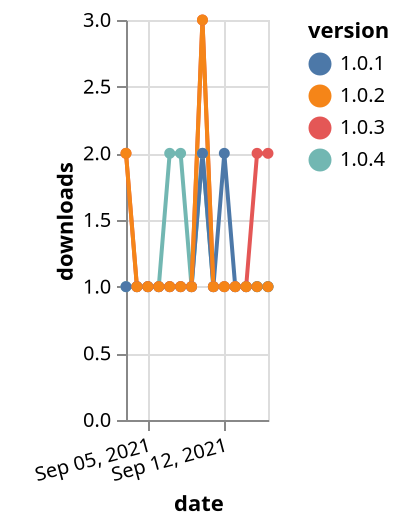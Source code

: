 {"$schema": "https://vega.github.io/schema/vega-lite/v5.json", "description": "A simple bar chart with embedded data.", "data": {"values": [{"date": "2021-09-03", "total": 202, "delta": 1, "version": "1.0.4"}, {"date": "2021-09-04", "total": 203, "delta": 1, "version": "1.0.4"}, {"date": "2021-09-05", "total": 204, "delta": 1, "version": "1.0.4"}, {"date": "2021-09-06", "total": 205, "delta": 1, "version": "1.0.4"}, {"date": "2021-09-07", "total": 207, "delta": 2, "version": "1.0.4"}, {"date": "2021-09-08", "total": 209, "delta": 2, "version": "1.0.4"}, {"date": "2021-09-09", "total": 210, "delta": 1, "version": "1.0.4"}, {"date": "2021-09-10", "total": 212, "delta": 2, "version": "1.0.4"}, {"date": "2021-09-11", "total": 213, "delta": 1, "version": "1.0.4"}, {"date": "2021-09-12", "total": 214, "delta": 1, "version": "1.0.4"}, {"date": "2021-09-13", "total": 215, "delta": 1, "version": "1.0.4"}, {"date": "2021-09-14", "total": 216, "delta": 1, "version": "1.0.4"}, {"date": "2021-09-15", "total": 217, "delta": 1, "version": "1.0.4"}, {"date": "2021-09-16", "total": 218, "delta": 1, "version": "1.0.4"}, {"date": "2021-09-03", "total": 192, "delta": 1, "version": "1.0.1"}, {"date": "2021-09-04", "total": 193, "delta": 1, "version": "1.0.1"}, {"date": "2021-09-05", "total": 194, "delta": 1, "version": "1.0.1"}, {"date": "2021-09-06", "total": 195, "delta": 1, "version": "1.0.1"}, {"date": "2021-09-07", "total": 196, "delta": 1, "version": "1.0.1"}, {"date": "2021-09-08", "total": 197, "delta": 1, "version": "1.0.1"}, {"date": "2021-09-09", "total": 198, "delta": 1, "version": "1.0.1"}, {"date": "2021-09-10", "total": 200, "delta": 2, "version": "1.0.1"}, {"date": "2021-09-11", "total": 201, "delta": 1, "version": "1.0.1"}, {"date": "2021-09-12", "total": 203, "delta": 2, "version": "1.0.1"}, {"date": "2021-09-13", "total": 204, "delta": 1, "version": "1.0.1"}, {"date": "2021-09-14", "total": 205, "delta": 1, "version": "1.0.1"}, {"date": "2021-09-15", "total": 206, "delta": 1, "version": "1.0.1"}, {"date": "2021-09-16", "total": 207, "delta": 1, "version": "1.0.1"}, {"date": "2021-09-03", "total": 267, "delta": 2, "version": "1.0.3"}, {"date": "2021-09-04", "total": 268, "delta": 1, "version": "1.0.3"}, {"date": "2021-09-05", "total": 269, "delta": 1, "version": "1.0.3"}, {"date": "2021-09-06", "total": 270, "delta": 1, "version": "1.0.3"}, {"date": "2021-09-07", "total": 271, "delta": 1, "version": "1.0.3"}, {"date": "2021-09-08", "total": 272, "delta": 1, "version": "1.0.3"}, {"date": "2021-09-09", "total": 273, "delta": 1, "version": "1.0.3"}, {"date": "2021-09-10", "total": 276, "delta": 3, "version": "1.0.3"}, {"date": "2021-09-11", "total": 277, "delta": 1, "version": "1.0.3"}, {"date": "2021-09-12", "total": 278, "delta": 1, "version": "1.0.3"}, {"date": "2021-09-13", "total": 279, "delta": 1, "version": "1.0.3"}, {"date": "2021-09-14", "total": 280, "delta": 1, "version": "1.0.3"}, {"date": "2021-09-15", "total": 282, "delta": 2, "version": "1.0.3"}, {"date": "2021-09-16", "total": 284, "delta": 2, "version": "1.0.3"}, {"date": "2021-09-03", "total": 162, "delta": 2, "version": "1.0.2"}, {"date": "2021-09-04", "total": 163, "delta": 1, "version": "1.0.2"}, {"date": "2021-09-05", "total": 164, "delta": 1, "version": "1.0.2"}, {"date": "2021-09-06", "total": 165, "delta": 1, "version": "1.0.2"}, {"date": "2021-09-07", "total": 166, "delta": 1, "version": "1.0.2"}, {"date": "2021-09-08", "total": 167, "delta": 1, "version": "1.0.2"}, {"date": "2021-09-09", "total": 168, "delta": 1, "version": "1.0.2"}, {"date": "2021-09-10", "total": 171, "delta": 3, "version": "1.0.2"}, {"date": "2021-09-11", "total": 172, "delta": 1, "version": "1.0.2"}, {"date": "2021-09-12", "total": 173, "delta": 1, "version": "1.0.2"}, {"date": "2021-09-13", "total": 174, "delta": 1, "version": "1.0.2"}, {"date": "2021-09-14", "total": 175, "delta": 1, "version": "1.0.2"}, {"date": "2021-09-15", "total": 176, "delta": 1, "version": "1.0.2"}, {"date": "2021-09-16", "total": 177, "delta": 1, "version": "1.0.2"}]}, "width": "container", "mark": {"type": "line", "point": {"filled": true}}, "encoding": {"x": {"field": "date", "type": "temporal", "timeUnit": "yearmonthdate", "title": "date", "axis": {"labelAngle": -15}}, "y": {"field": "delta", "type": "quantitative", "title": "downloads"}, "color": {"field": "version", "type": "nominal"}, "tooltip": {"field": "delta"}}}